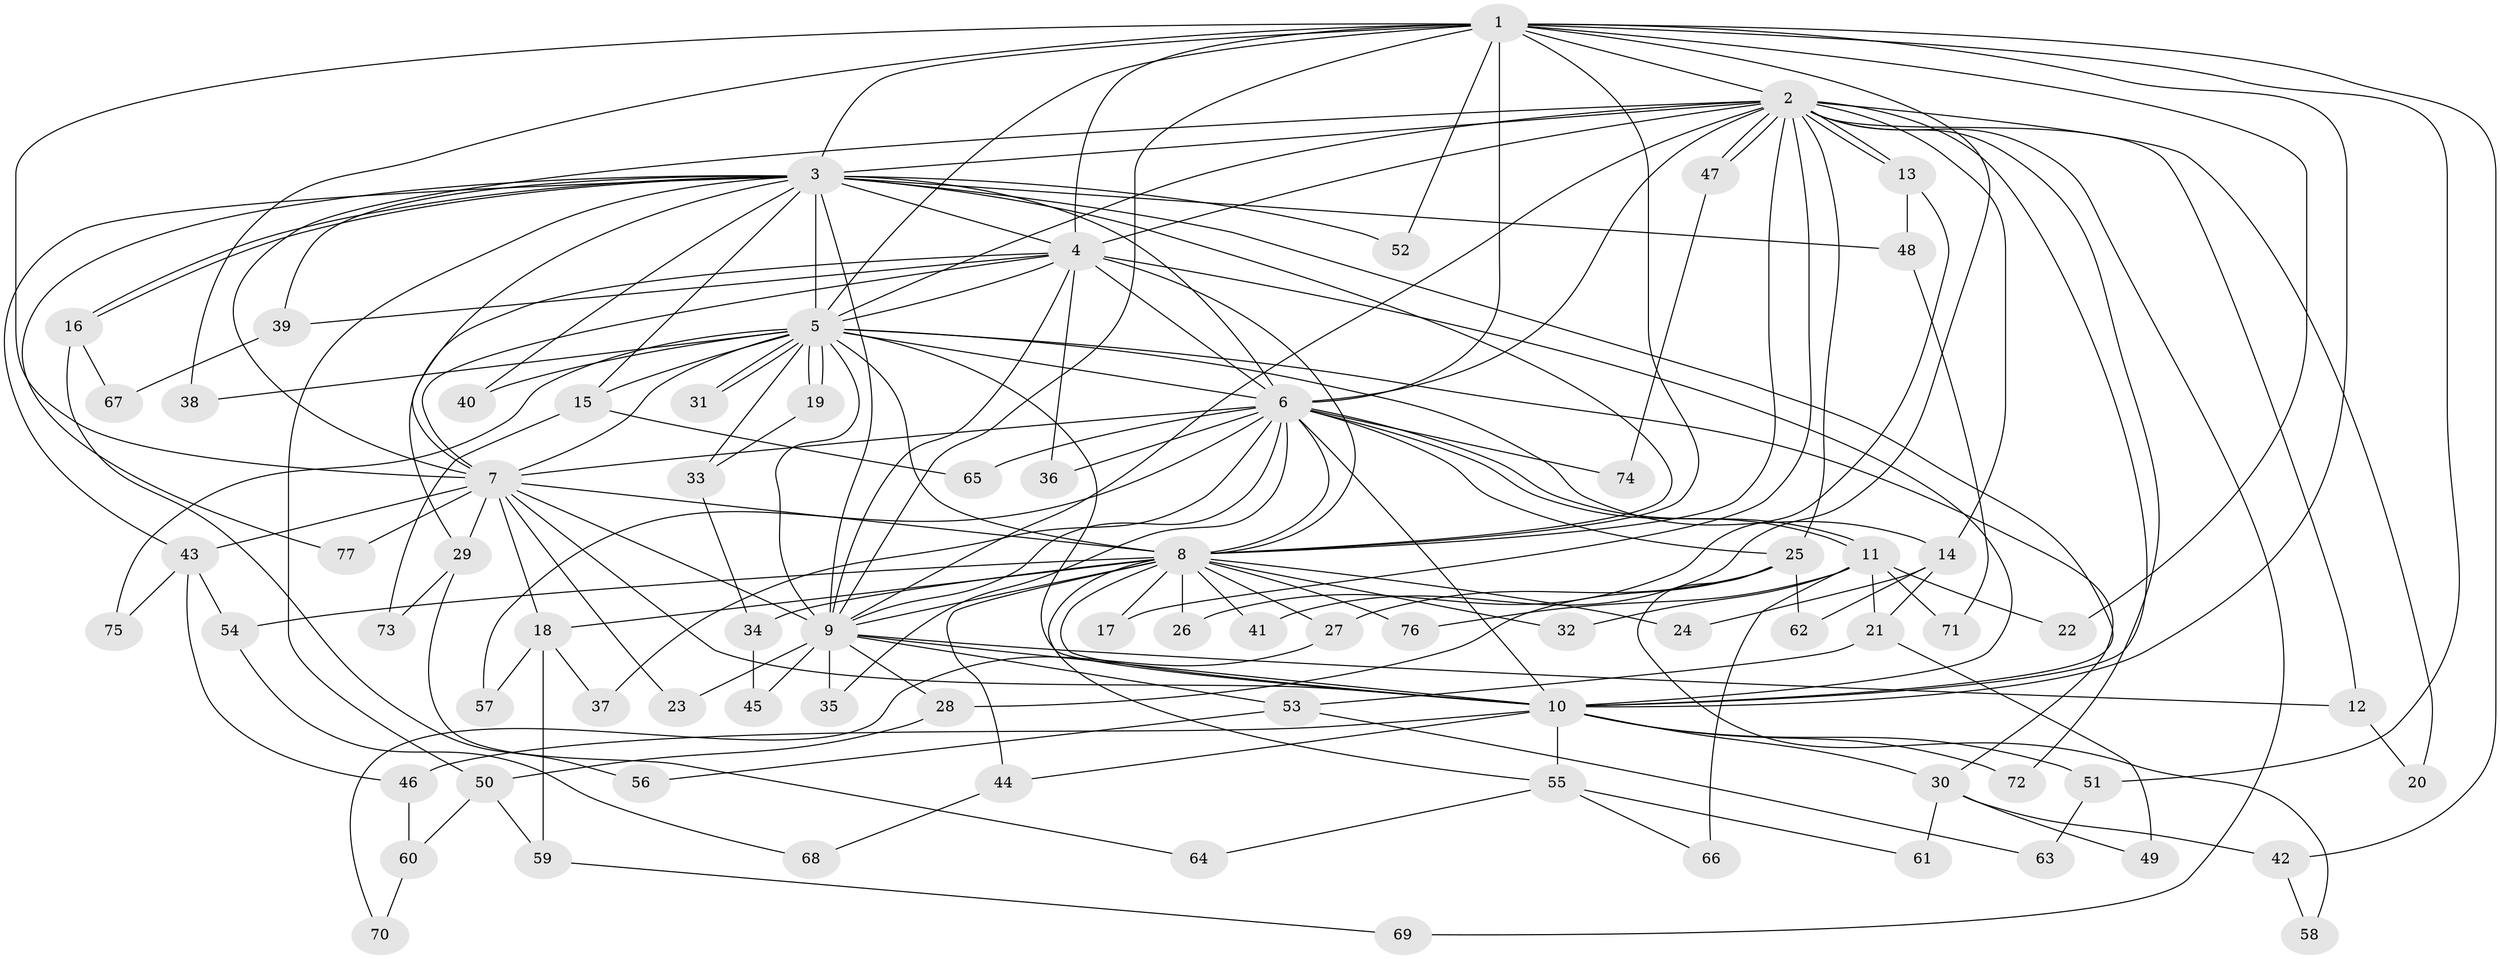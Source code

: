 // Generated by graph-tools (version 1.1) at 2025/25/03/09/25 03:25:41]
// undirected, 77 vertices, 179 edges
graph export_dot {
graph [start="1"]
  node [color=gray90,style=filled];
  1;
  2;
  3;
  4;
  5;
  6;
  7;
  8;
  9;
  10;
  11;
  12;
  13;
  14;
  15;
  16;
  17;
  18;
  19;
  20;
  21;
  22;
  23;
  24;
  25;
  26;
  27;
  28;
  29;
  30;
  31;
  32;
  33;
  34;
  35;
  36;
  37;
  38;
  39;
  40;
  41;
  42;
  43;
  44;
  45;
  46;
  47;
  48;
  49;
  50;
  51;
  52;
  53;
  54;
  55;
  56;
  57;
  58;
  59;
  60;
  61;
  62;
  63;
  64;
  65;
  66;
  67;
  68;
  69;
  70;
  71;
  72;
  73;
  74;
  75;
  76;
  77;
  1 -- 2;
  1 -- 3;
  1 -- 4;
  1 -- 5;
  1 -- 6;
  1 -- 7;
  1 -- 8;
  1 -- 9;
  1 -- 10;
  1 -- 22;
  1 -- 38;
  1 -- 41;
  1 -- 42;
  1 -- 51;
  1 -- 52;
  2 -- 3;
  2 -- 4;
  2 -- 5;
  2 -- 6;
  2 -- 7;
  2 -- 8;
  2 -- 9;
  2 -- 10;
  2 -- 12;
  2 -- 13;
  2 -- 13;
  2 -- 14;
  2 -- 17;
  2 -- 20;
  2 -- 25;
  2 -- 47;
  2 -- 47;
  2 -- 69;
  2 -- 72;
  3 -- 4;
  3 -- 5;
  3 -- 6;
  3 -- 7;
  3 -- 8;
  3 -- 9;
  3 -- 10;
  3 -- 15;
  3 -- 16;
  3 -- 16;
  3 -- 39;
  3 -- 40;
  3 -- 43;
  3 -- 48;
  3 -- 50;
  3 -- 52;
  3 -- 77;
  4 -- 5;
  4 -- 6;
  4 -- 7;
  4 -- 8;
  4 -- 9;
  4 -- 10;
  4 -- 29;
  4 -- 36;
  4 -- 39;
  5 -- 6;
  5 -- 7;
  5 -- 8;
  5 -- 9;
  5 -- 10;
  5 -- 14;
  5 -- 15;
  5 -- 19;
  5 -- 19;
  5 -- 30;
  5 -- 31;
  5 -- 31;
  5 -- 33;
  5 -- 38;
  5 -- 40;
  5 -- 75;
  6 -- 7;
  6 -- 8;
  6 -- 9;
  6 -- 10;
  6 -- 11;
  6 -- 11;
  6 -- 25;
  6 -- 35;
  6 -- 36;
  6 -- 37;
  6 -- 57;
  6 -- 65;
  6 -- 74;
  7 -- 8;
  7 -- 9;
  7 -- 10;
  7 -- 18;
  7 -- 23;
  7 -- 29;
  7 -- 43;
  7 -- 77;
  8 -- 9;
  8 -- 10;
  8 -- 17;
  8 -- 18;
  8 -- 24;
  8 -- 26;
  8 -- 27;
  8 -- 32;
  8 -- 34;
  8 -- 41;
  8 -- 44;
  8 -- 54;
  8 -- 55;
  8 -- 76;
  9 -- 10;
  9 -- 12;
  9 -- 23;
  9 -- 28;
  9 -- 35;
  9 -- 45;
  9 -- 53;
  10 -- 30;
  10 -- 44;
  10 -- 46;
  10 -- 51;
  10 -- 55;
  10 -- 72;
  11 -- 21;
  11 -- 22;
  11 -- 32;
  11 -- 66;
  11 -- 71;
  11 -- 76;
  12 -- 20;
  13 -- 26;
  13 -- 48;
  14 -- 21;
  14 -- 24;
  14 -- 62;
  15 -- 65;
  15 -- 73;
  16 -- 56;
  16 -- 67;
  18 -- 37;
  18 -- 57;
  18 -- 59;
  19 -- 33;
  21 -- 49;
  21 -- 53;
  25 -- 27;
  25 -- 28;
  25 -- 58;
  25 -- 62;
  27 -- 70;
  28 -- 50;
  29 -- 64;
  29 -- 73;
  30 -- 42;
  30 -- 49;
  30 -- 61;
  33 -- 34;
  34 -- 45;
  39 -- 67;
  42 -- 58;
  43 -- 46;
  43 -- 54;
  43 -- 75;
  44 -- 68;
  46 -- 60;
  47 -- 74;
  48 -- 71;
  50 -- 59;
  50 -- 60;
  51 -- 63;
  53 -- 56;
  53 -- 63;
  54 -- 68;
  55 -- 61;
  55 -- 64;
  55 -- 66;
  59 -- 69;
  60 -- 70;
}
